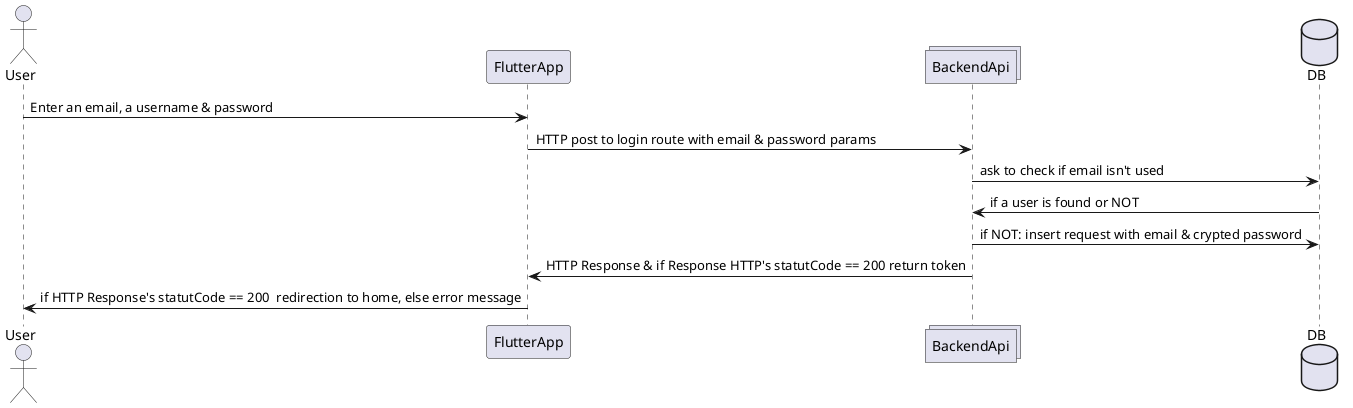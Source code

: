 @startuml

actor       User       as u
participant    FlutterApp    as fa
collections     BackendApi     as ba
database      DB      as db

u -> fa : Enter an email, a username & password 
fa -> ba : HTTP post to login route with email & password params
ba -> db : ask to check if email isn't used 
db -> ba : if a user is found or NOT
ba -> db : if NOT: insert request with email & crypted password 
ba -> fa : HTTP Response & if Response HTTP's statutCode == 200 return token 
fa-> u : if HTTP Response's statutCode == 200  redirection to home, else error message 

@enduml